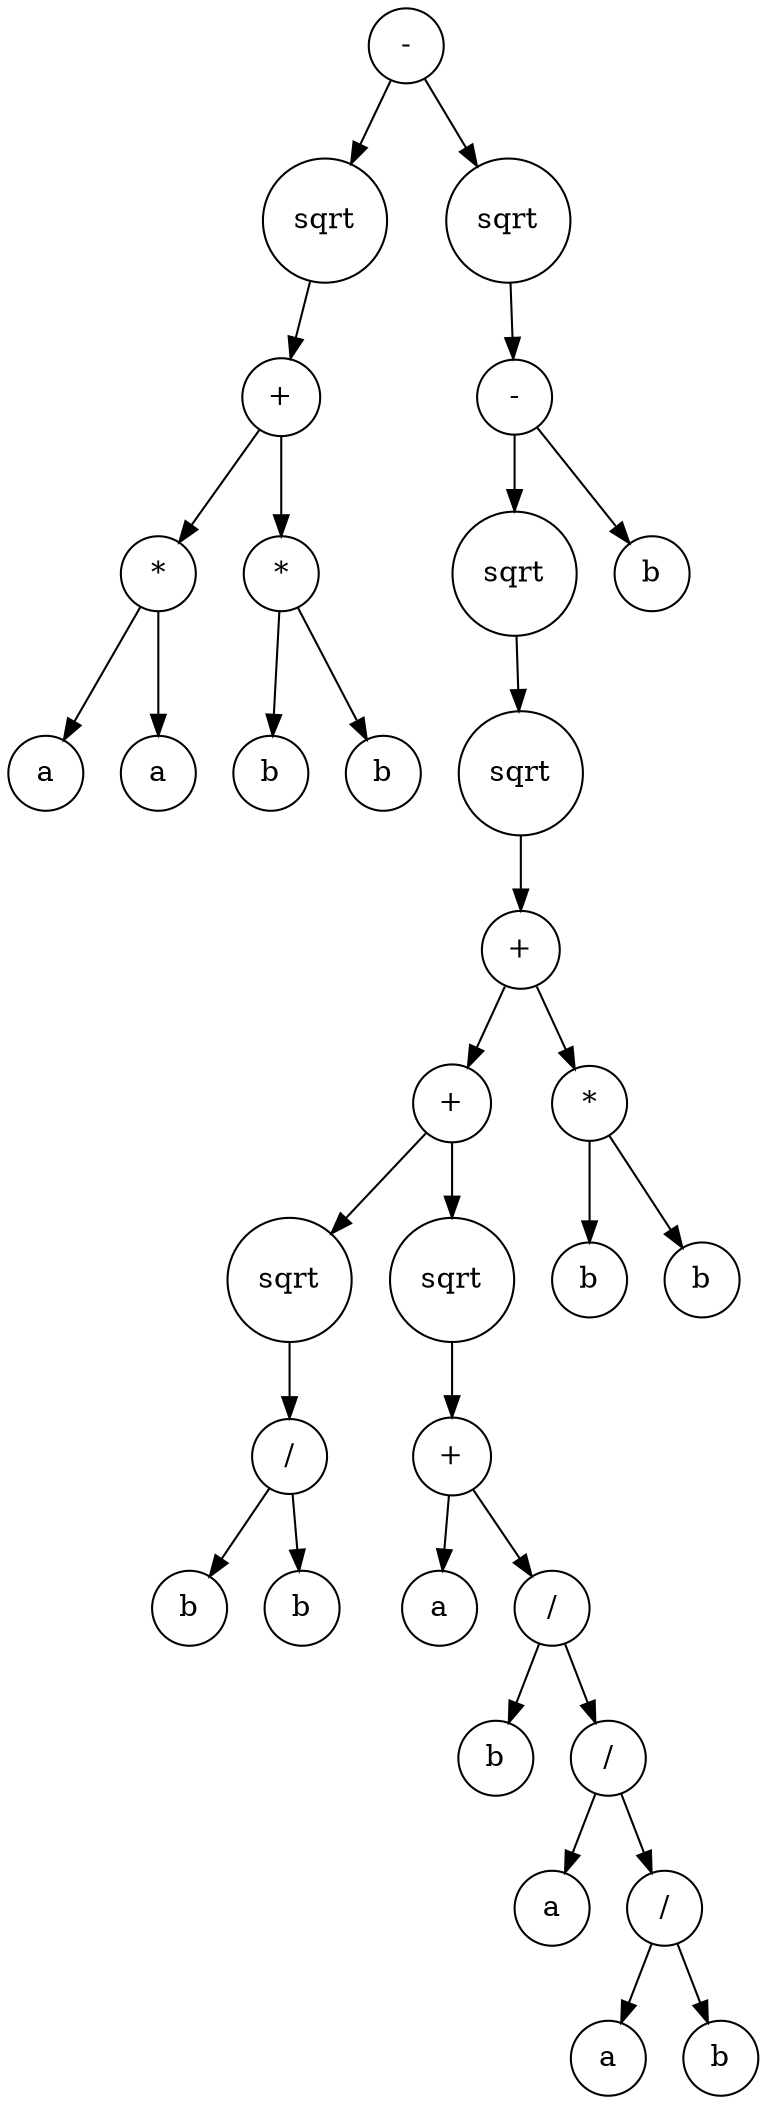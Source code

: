 digraph g {
graph [ordering=out];
node [shape=circle];
n[label = "-"];
n0[label = "sqrt"];
n00[label = "+"];
n000[label = "*"];
n0000[label = "a"];
n000 -> n0000;
n0001[label = "a"];
n000 -> n0001;
n00 -> n000;
n001[label = "*"];
n0010[label = "b"];
n001 -> n0010;
n0011[label = "b"];
n001 -> n0011;
n00 -> n001;
n0 -> n00;
n -> n0;
n1[label = "sqrt"];
n10[label = "-"];
n100[label = "sqrt"];
n1000[label = "sqrt"];
n10000[label = "+"];
n100000[label = "+"];
n1000000[label = "sqrt"];
n10000000[label = "/"];
n100000000[label = "b"];
n10000000 -> n100000000;
n100000001[label = "b"];
n10000000 -> n100000001;
n1000000 -> n10000000;
n100000 -> n1000000;
n1000001[label = "sqrt"];
n10000010[label = "+"];
n100000100[label = "a"];
n10000010 -> n100000100;
n100000101[label = "/"];
n1000001010[label = "b"];
n100000101 -> n1000001010;
n1000001011[label = "/"];
n10000010110[label = "a"];
n1000001011 -> n10000010110;
n10000010111[label = "/"];
n100000101110[label = "a"];
n10000010111 -> n100000101110;
n100000101111[label = "b"];
n10000010111 -> n100000101111;
n1000001011 -> n10000010111;
n100000101 -> n1000001011;
n10000010 -> n100000101;
n1000001 -> n10000010;
n100000 -> n1000001;
n10000 -> n100000;
n100001[label = "*"];
n1000010[label = "b"];
n100001 -> n1000010;
n1000011[label = "b"];
n100001 -> n1000011;
n10000 -> n100001;
n1000 -> n10000;
n100 -> n1000;
n10 -> n100;
n101[label = "b"];
n10 -> n101;
n1 -> n10;
n -> n1;
}
